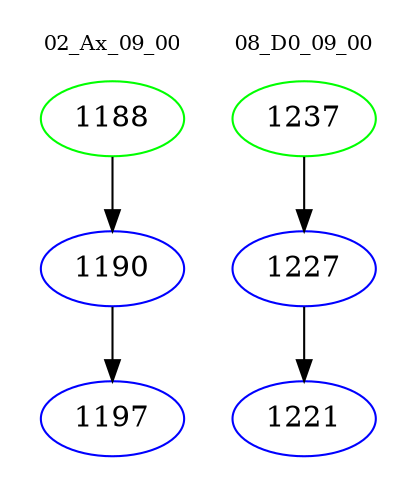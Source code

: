 digraph{
subgraph cluster_0 {
color = white
label = "02_Ax_09_00";
fontsize=10;
T0_1188 [label="1188", color="green"]
T0_1188 -> T0_1190 [color="black"]
T0_1190 [label="1190", color="blue"]
T0_1190 -> T0_1197 [color="black"]
T0_1197 [label="1197", color="blue"]
}
subgraph cluster_1 {
color = white
label = "08_D0_09_00";
fontsize=10;
T1_1237 [label="1237", color="green"]
T1_1237 -> T1_1227 [color="black"]
T1_1227 [label="1227", color="blue"]
T1_1227 -> T1_1221 [color="black"]
T1_1221 [label="1221", color="blue"]
}
}
